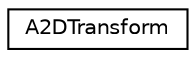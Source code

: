 digraph "Graphical Class Hierarchy"
{
 // LATEX_PDF_SIZE
  edge [fontname="Helvetica",fontsize="10",labelfontname="Helvetica",labelfontsize="10"];
  node [fontname="Helvetica",fontsize="10",shape=record];
  rankdir="LR";
  Node0 [label="A2DTransform",height=0.2,width=0.4,color="black", fillcolor="white", style="filled",URL="$structA2DTransform.html",tooltip=" "];
}
